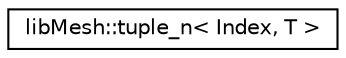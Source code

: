 digraph "类继承关系图"
{
 // INTERACTIVE_SVG=YES
  edge [fontname="Helvetica",fontsize="10",labelfontname="Helvetica",labelfontsize="10"];
  node [fontname="Helvetica",fontsize="10",shape=record];
  rankdir="LR";
  Node1 [label="libMesh::tuple_n\< Index, T \>",height=0.2,width=0.4,color="black", fillcolor="white", style="filled",URL="$structlibMesh_1_1tuple__n.html"];
}
